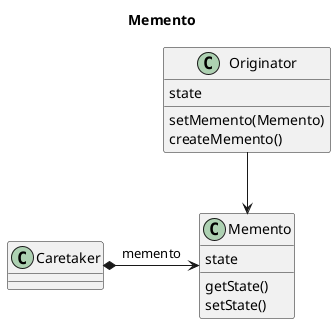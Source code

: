 # Ref https://ko.wikipedia.org/wiki/%EB%A9%94%EB%A9%98%ED%86%A0_%ED%8C%A8%ED%84%B4
# Ref https://copynull.tistory.com/139

@startuml
title Memento

class Caretaker
class Memento {
  state
  getState()
  setState()
}
class Originator {
  state
  setMemento(Memento)
  createMemento()
}

Caretaker *-> Memento: memento
Originator --> Memento

@enduml